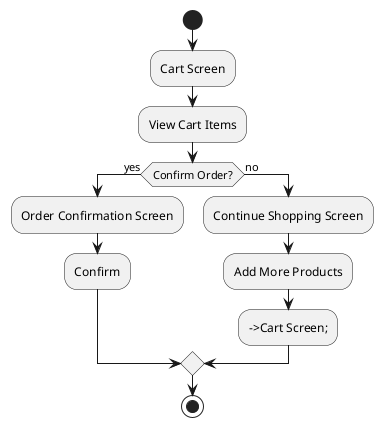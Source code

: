 
@startuml

start
:Cart Screen;
:View Cart Items;
if (Confirm Order?) then (yes)
  :Order Confirmation Screen;
  :Confirm;
else (no)
  :Continue Shopping Screen;
  :Add More Products;
  -->Cart Screen;
endif
stop
@enduml











'|Dealer Home|
':Display DealerHome;
':Display Companies;
'if (Select Company) then (yes)
'  :Display Selected Company Products;
'  :Select product;
'else if(Forgot Password) then (yes)
'  :Redirect to Dealer Forgot Password Screen;
'else if(Click Logout)
'  :Redirected to DealerLogin;
'else if(Update Account)
'  :Display Account Screen;
'  stop
'endif





|Farmers Home|
:Display FarmersHome;
:Display Weather;
if (Click Calculate Fertilizer) then (yes)
  :Display Fertilizer Calculator;

else if(Click Logout)
  :Redirected to FarmersLogin;
else if(Click Diseases)
  :Display Diseases Screen;
  stop
endif

@enduml
